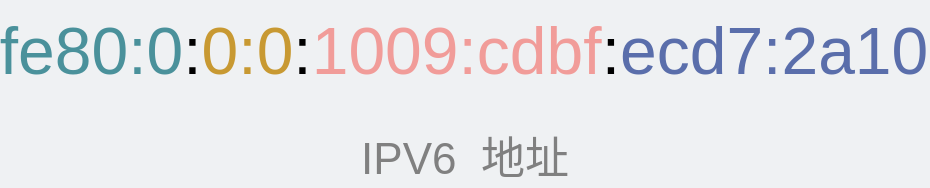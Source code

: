 <mxfile version="20.5.1" type="github"><diagram id="jk84KoCiqGRbvonOO5nR" name="Page-1"><mxGraphModel dx="903" dy="710" grid="0" gridSize="10" guides="1" tooltips="1" connect="1" arrows="1" fold="1" page="1" pageScale="1" pageWidth="500" pageHeight="190" background="#EFF1F3" math="0" shadow="0"><root><mxCell id="0"/><mxCell id="1" parent="0"/><mxCell id="XSbDL2rr6Gyu1OlXZJMn-2" value="&lt;font style=&quot;font-size: 33px;&quot;&gt;&lt;span style=&quot;&quot;&gt;&lt;font style=&quot;font-size: 33px;&quot; color=&quot;#4a919b&quot;&gt;fe80:0&lt;/font&gt;&lt;/span&gt;&lt;span style=&quot;&quot;&gt;:&lt;/span&gt;&lt;font style=&quot;font-size: 33px;&quot; color=&quot;#c89932&quot;&gt;0:0&lt;/font&gt;&lt;span style=&quot;&quot;&gt;:&lt;/span&gt;&lt;span style=&quot;&quot;&gt;&lt;font style=&quot;font-size: 33px;&quot; color=&quot;#f19c99&quot;&gt;1009:cdbf&lt;/font&gt;:&lt;font style=&quot;font-size: 33px;&quot; color=&quot;#5a6eab&quot;&gt;ecd7:2a10&lt;/font&gt;&lt;/span&gt;&lt;br&gt;&lt;/font&gt;" style="text;html=1;strokeColor=none;fillColor=none;align=center;verticalAlign=middle;whiteSpace=wrap;rounded=0;" parent="1" vertex="1"><mxGeometry x="20.0" y="54" width="460" height="50" as="geometry"/></mxCell><mxCell id="cjVENmCrDsrbWY_3om6L-1" value="&lt;font&gt;&lt;font color=&quot;#808080&quot; style=&quot;font-size: 22px;&quot;&gt;IPV6&amp;nbsp; 地址&lt;/font&gt;&lt;br&gt;&lt;/font&gt;" style="text;html=1;strokeColor=none;fillColor=none;align=center;verticalAlign=middle;whiteSpace=wrap;rounded=0;" parent="1" vertex="1"><mxGeometry x="150.62" y="124" width="198.75" height="20" as="geometry"/></mxCell></root></mxGraphModel></diagram></mxfile>